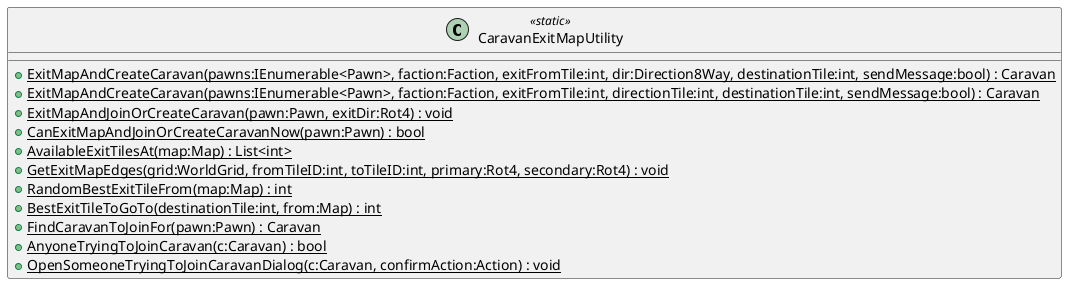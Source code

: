 @startuml
class CaravanExitMapUtility <<static>> {
    + {static} ExitMapAndCreateCaravan(pawns:IEnumerable<Pawn>, faction:Faction, exitFromTile:int, dir:Direction8Way, destinationTile:int, sendMessage:bool) : Caravan
    + {static} ExitMapAndCreateCaravan(pawns:IEnumerable<Pawn>, faction:Faction, exitFromTile:int, directionTile:int, destinationTile:int, sendMessage:bool) : Caravan
    + {static} ExitMapAndJoinOrCreateCaravan(pawn:Pawn, exitDir:Rot4) : void
    + {static} CanExitMapAndJoinOrCreateCaravanNow(pawn:Pawn) : bool
    + {static} AvailableExitTilesAt(map:Map) : List<int>
    + {static} GetExitMapEdges(grid:WorldGrid, fromTileID:int, toTileID:int, primary:Rot4, secondary:Rot4) : void
    + {static} RandomBestExitTileFrom(map:Map) : int
    + {static} BestExitTileToGoTo(destinationTile:int, from:Map) : int
    + {static} FindCaravanToJoinFor(pawn:Pawn) : Caravan
    + {static} AnyoneTryingToJoinCaravan(c:Caravan) : bool
    + {static} OpenSomeoneTryingToJoinCaravanDialog(c:Caravan, confirmAction:Action) : void
}
@enduml
